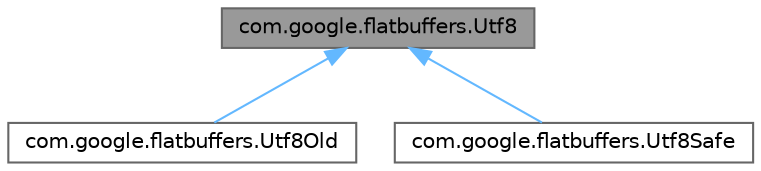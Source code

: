 digraph "com.google.flatbuffers.Utf8"
{
 // LATEX_PDF_SIZE
  bgcolor="transparent";
  edge [fontname=Helvetica,fontsize=10,labelfontname=Helvetica,labelfontsize=10];
  node [fontname=Helvetica,fontsize=10,shape=box,height=0.2,width=0.4];
  Node1 [id="Node000001",label="com.google.flatbuffers.Utf8",height=0.2,width=0.4,color="gray40", fillcolor="grey60", style="filled", fontcolor="black",tooltip=" "];
  Node1 -> Node2 [id="edge3_Node000001_Node000002",dir="back",color="steelblue1",style="solid",tooltip=" "];
  Node2 [id="Node000002",label="com.google.flatbuffers.Utf8Old",height=0.2,width=0.4,color="gray40", fillcolor="white", style="filled",URL="$classcom_1_1google_1_1flatbuffers_1_1Utf8Old.html",tooltip=" "];
  Node1 -> Node3 [id="edge4_Node000001_Node000003",dir="back",color="steelblue1",style="solid",tooltip=" "];
  Node3 [id="Node000003",label="com.google.flatbuffers.Utf8Safe",height=0.2,width=0.4,color="gray40", fillcolor="white", style="filled",URL="$classcom_1_1google_1_1flatbuffers_1_1Utf8Safe.html",tooltip=" "];
}
